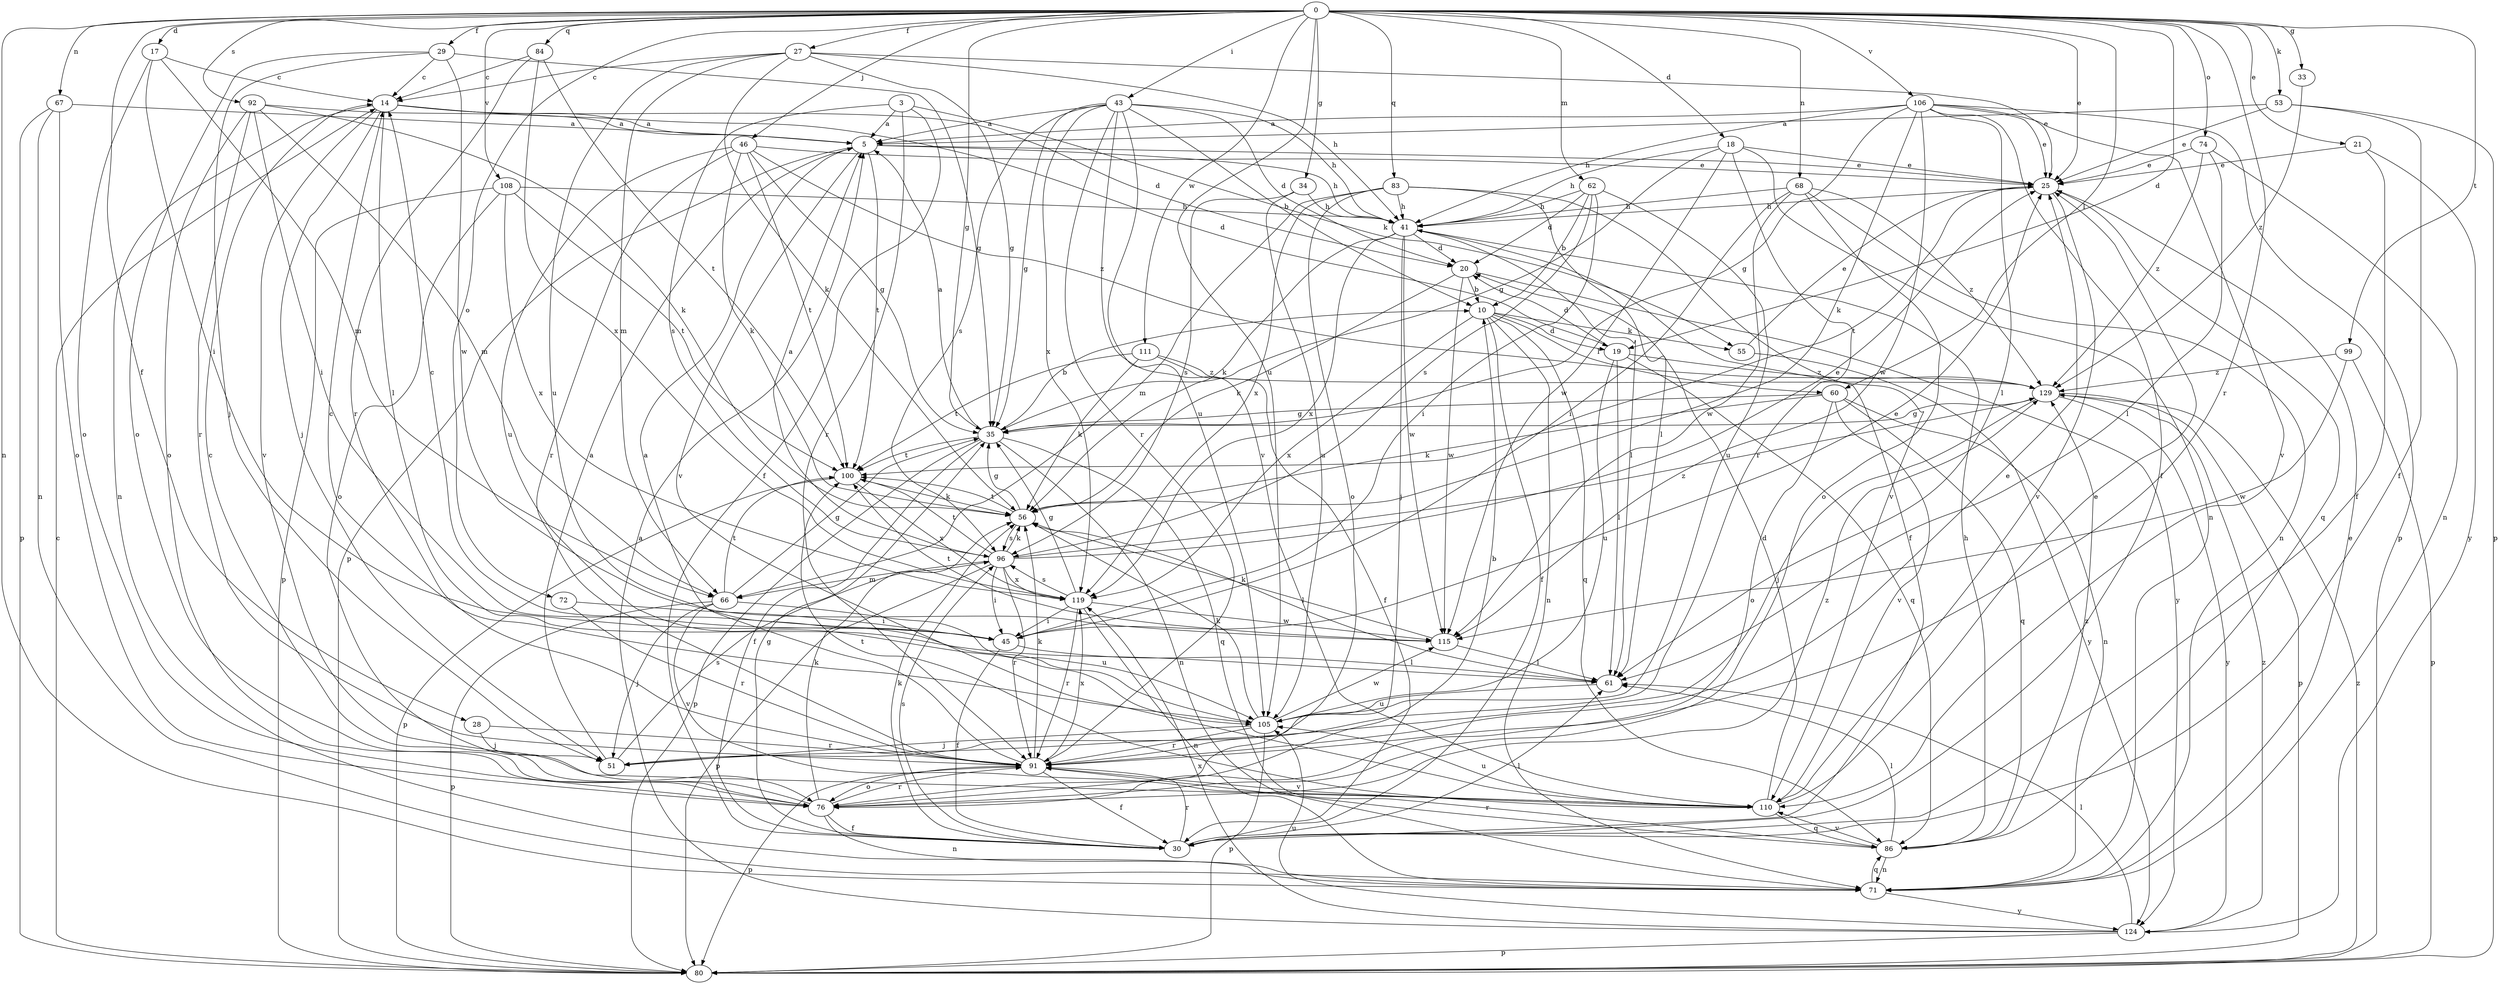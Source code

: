 strict digraph  {
0;
3;
5;
10;
14;
17;
18;
19;
20;
21;
25;
27;
28;
29;
30;
33;
34;
35;
41;
43;
45;
46;
51;
53;
55;
56;
60;
61;
62;
66;
67;
68;
71;
72;
74;
76;
80;
83;
84;
86;
91;
92;
96;
99;
100;
105;
106;
108;
110;
111;
115;
119;
124;
129;
0 -> 17  [label=d];
0 -> 18  [label=d];
0 -> 19  [label=d];
0 -> 21  [label=e];
0 -> 25  [label=e];
0 -> 27  [label=f];
0 -> 28  [label=f];
0 -> 29  [label=f];
0 -> 33  [label=g];
0 -> 34  [label=g];
0 -> 35  [label=g];
0 -> 43  [label=i];
0 -> 46  [label=j];
0 -> 53  [label=k];
0 -> 60  [label=l];
0 -> 62  [label=m];
0 -> 67  [label=n];
0 -> 68  [label=n];
0 -> 71  [label=n];
0 -> 72  [label=o];
0 -> 74  [label=o];
0 -> 83  [label=q];
0 -> 84  [label=q];
0 -> 91  [label=r];
0 -> 92  [label=s];
0 -> 99  [label=t];
0 -> 105  [label=u];
0 -> 106  [label=v];
0 -> 108  [label=v];
0 -> 111  [label=w];
3 -> 5  [label=a];
3 -> 30  [label=f];
3 -> 55  [label=k];
3 -> 91  [label=r];
3 -> 96  [label=s];
5 -> 25  [label=e];
5 -> 41  [label=h];
5 -> 80  [label=p];
5 -> 100  [label=t];
5 -> 110  [label=v];
10 -> 19  [label=d];
10 -> 30  [label=f];
10 -> 55  [label=k];
10 -> 60  [label=l];
10 -> 71  [label=n];
10 -> 86  [label=q];
10 -> 119  [label=x];
14 -> 5  [label=a];
14 -> 19  [label=d];
14 -> 20  [label=d];
14 -> 51  [label=j];
14 -> 61  [label=l];
14 -> 71  [label=n];
14 -> 110  [label=v];
17 -> 14  [label=c];
17 -> 45  [label=i];
17 -> 66  [label=m];
17 -> 76  [label=o];
18 -> 25  [label=e];
18 -> 35  [label=g];
18 -> 41  [label=h];
18 -> 71  [label=n];
18 -> 91  [label=r];
18 -> 115  [label=w];
19 -> 20  [label=d];
19 -> 61  [label=l];
19 -> 86  [label=q];
19 -> 105  [label=u];
19 -> 129  [label=z];
20 -> 10  [label=b];
20 -> 56  [label=k];
20 -> 115  [label=w];
20 -> 124  [label=y];
21 -> 25  [label=e];
21 -> 30  [label=f];
21 -> 124  [label=y];
25 -> 41  [label=h];
25 -> 86  [label=q];
25 -> 100  [label=t];
25 -> 110  [label=v];
27 -> 14  [label=c];
27 -> 25  [label=e];
27 -> 35  [label=g];
27 -> 41  [label=h];
27 -> 56  [label=k];
27 -> 66  [label=m];
27 -> 105  [label=u];
28 -> 51  [label=j];
28 -> 91  [label=r];
29 -> 14  [label=c];
29 -> 35  [label=g];
29 -> 51  [label=j];
29 -> 76  [label=o];
29 -> 115  [label=w];
30 -> 35  [label=g];
30 -> 56  [label=k];
30 -> 61  [label=l];
30 -> 91  [label=r];
30 -> 96  [label=s];
33 -> 129  [label=z];
34 -> 41  [label=h];
34 -> 96  [label=s];
34 -> 105  [label=u];
35 -> 5  [label=a];
35 -> 10  [label=b];
35 -> 30  [label=f];
35 -> 71  [label=n];
35 -> 80  [label=p];
35 -> 86  [label=q];
35 -> 100  [label=t];
41 -> 20  [label=d];
41 -> 30  [label=f];
41 -> 51  [label=j];
41 -> 56  [label=k];
41 -> 61  [label=l];
41 -> 115  [label=w];
41 -> 119  [label=x];
43 -> 5  [label=a];
43 -> 10  [label=b];
43 -> 20  [label=d];
43 -> 35  [label=g];
43 -> 41  [label=h];
43 -> 91  [label=r];
43 -> 96  [label=s];
43 -> 105  [label=u];
43 -> 110  [label=v];
43 -> 119  [label=x];
45 -> 14  [label=c];
45 -> 25  [label=e];
45 -> 30  [label=f];
45 -> 61  [label=l];
46 -> 25  [label=e];
46 -> 35  [label=g];
46 -> 56  [label=k];
46 -> 91  [label=r];
46 -> 100  [label=t];
46 -> 105  [label=u];
46 -> 129  [label=z];
51 -> 5  [label=a];
51 -> 96  [label=s];
53 -> 5  [label=a];
53 -> 25  [label=e];
53 -> 30  [label=f];
53 -> 80  [label=p];
55 -> 25  [label=e];
55 -> 124  [label=y];
56 -> 35  [label=g];
56 -> 61  [label=l];
56 -> 96  [label=s];
56 -> 100  [label=t];
60 -> 35  [label=g];
60 -> 56  [label=k];
60 -> 71  [label=n];
60 -> 76  [label=o];
60 -> 86  [label=q];
60 -> 110  [label=v];
61 -> 105  [label=u];
62 -> 10  [label=b];
62 -> 20  [label=d];
62 -> 41  [label=h];
62 -> 45  [label=i];
62 -> 96  [label=s];
62 -> 105  [label=u];
66 -> 35  [label=g];
66 -> 51  [label=j];
66 -> 80  [label=p];
66 -> 100  [label=t];
66 -> 105  [label=u];
66 -> 110  [label=v];
67 -> 5  [label=a];
67 -> 71  [label=n];
67 -> 76  [label=o];
67 -> 80  [label=p];
68 -> 41  [label=h];
68 -> 45  [label=i];
68 -> 71  [label=n];
68 -> 76  [label=o];
68 -> 115  [label=w];
68 -> 129  [label=z];
71 -> 25  [label=e];
71 -> 86  [label=q];
71 -> 124  [label=y];
72 -> 45  [label=i];
72 -> 91  [label=r];
74 -> 25  [label=e];
74 -> 61  [label=l];
74 -> 71  [label=n];
74 -> 129  [label=z];
76 -> 10  [label=b];
76 -> 14  [label=c];
76 -> 30  [label=f];
76 -> 56  [label=k];
76 -> 71  [label=n];
76 -> 91  [label=r];
76 -> 129  [label=z];
80 -> 14  [label=c];
80 -> 129  [label=z];
83 -> 41  [label=h];
83 -> 61  [label=l];
83 -> 66  [label=m];
83 -> 76  [label=o];
83 -> 110  [label=v];
83 -> 119  [label=x];
84 -> 14  [label=c];
84 -> 91  [label=r];
84 -> 100  [label=t];
84 -> 119  [label=x];
86 -> 41  [label=h];
86 -> 61  [label=l];
86 -> 71  [label=n];
86 -> 91  [label=r];
86 -> 110  [label=v];
86 -> 129  [label=z];
91 -> 5  [label=a];
91 -> 25  [label=e];
91 -> 30  [label=f];
91 -> 56  [label=k];
91 -> 76  [label=o];
91 -> 80  [label=p];
91 -> 110  [label=v];
91 -> 119  [label=x];
92 -> 5  [label=a];
92 -> 45  [label=i];
92 -> 56  [label=k];
92 -> 66  [label=m];
92 -> 76  [label=o];
92 -> 91  [label=r];
96 -> 5  [label=a];
96 -> 25  [label=e];
96 -> 45  [label=i];
96 -> 56  [label=k];
96 -> 66  [label=m];
96 -> 80  [label=p];
96 -> 91  [label=r];
96 -> 100  [label=t];
96 -> 119  [label=x];
96 -> 129  [label=z];
99 -> 80  [label=p];
99 -> 115  [label=w];
99 -> 129  [label=z];
100 -> 56  [label=k];
100 -> 80  [label=p];
100 -> 119  [label=x];
105 -> 14  [label=c];
105 -> 51  [label=j];
105 -> 56  [label=k];
105 -> 80  [label=p];
105 -> 91  [label=r];
105 -> 115  [label=w];
106 -> 5  [label=a];
106 -> 25  [label=e];
106 -> 30  [label=f];
106 -> 35  [label=g];
106 -> 41  [label=h];
106 -> 56  [label=k];
106 -> 61  [label=l];
106 -> 80  [label=p];
106 -> 110  [label=v];
106 -> 115  [label=w];
108 -> 41  [label=h];
108 -> 76  [label=o];
108 -> 80  [label=p];
108 -> 100  [label=t];
108 -> 119  [label=x];
110 -> 20  [label=d];
110 -> 25  [label=e];
110 -> 86  [label=q];
110 -> 100  [label=t];
110 -> 105  [label=u];
111 -> 30  [label=f];
111 -> 56  [label=k];
111 -> 100  [label=t];
111 -> 129  [label=z];
115 -> 56  [label=k];
115 -> 61  [label=l];
115 -> 100  [label=t];
119 -> 35  [label=g];
119 -> 45  [label=i];
119 -> 71  [label=n];
119 -> 91  [label=r];
119 -> 96  [label=s];
119 -> 115  [label=w];
124 -> 5  [label=a];
124 -> 61  [label=l];
124 -> 80  [label=p];
124 -> 105  [label=u];
124 -> 119  [label=x];
124 -> 129  [label=z];
129 -> 35  [label=g];
129 -> 51  [label=j];
129 -> 80  [label=p];
129 -> 124  [label=y];
}
